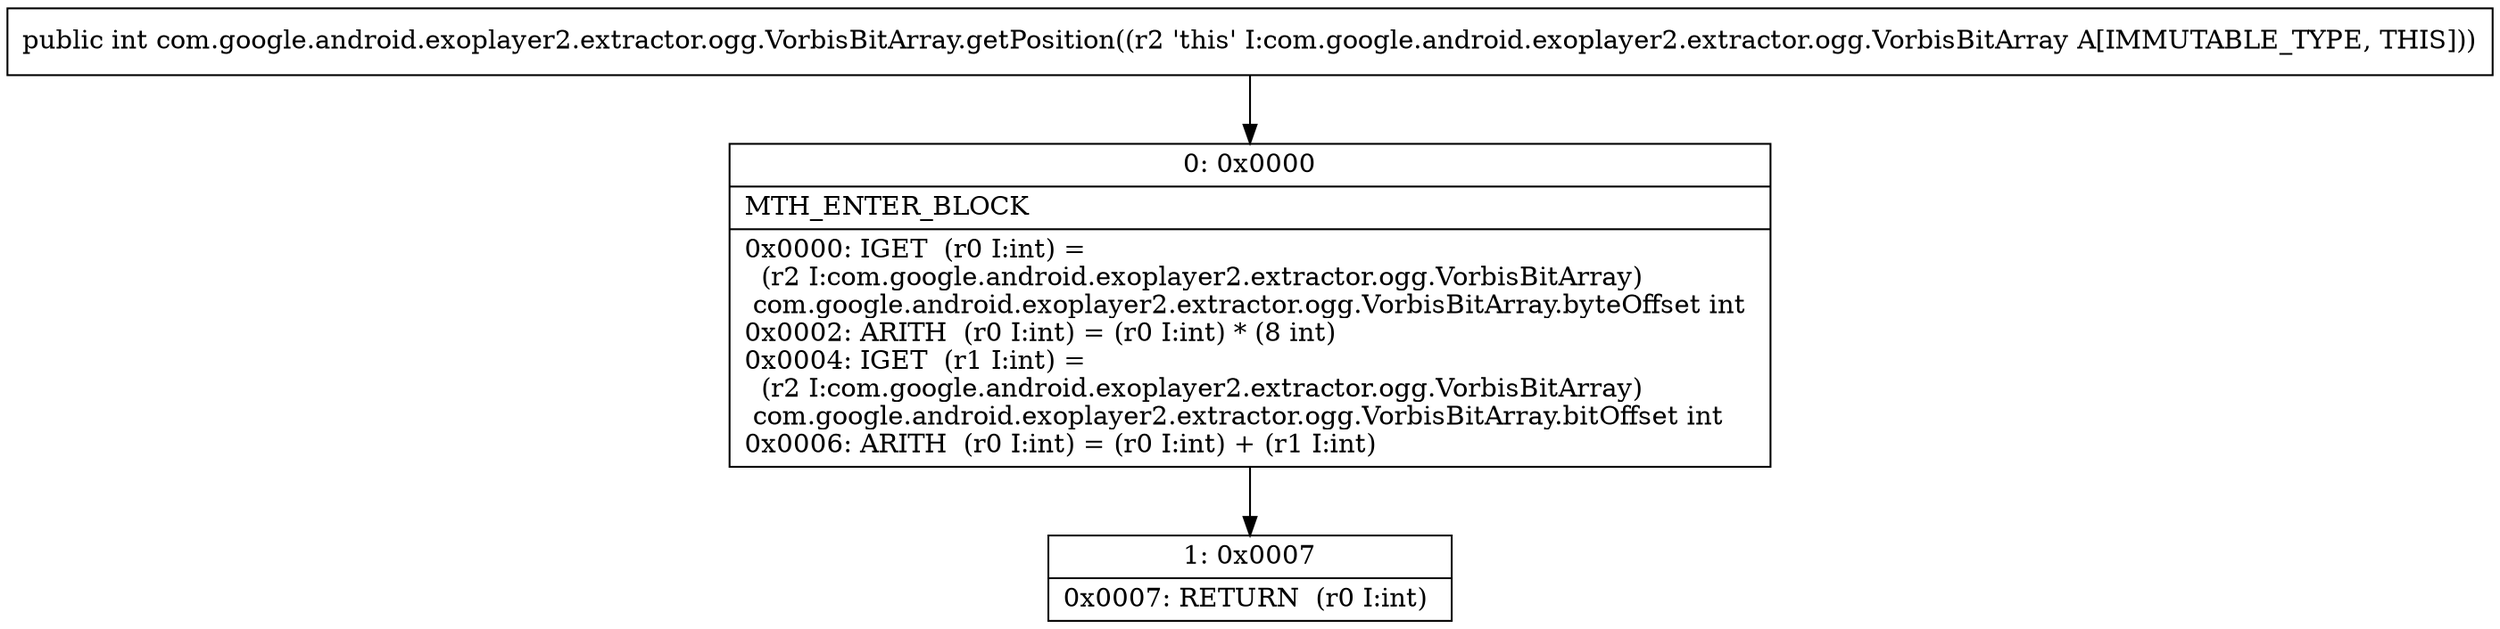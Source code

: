digraph "CFG forcom.google.android.exoplayer2.extractor.ogg.VorbisBitArray.getPosition()I" {
Node_0 [shape=record,label="{0\:\ 0x0000|MTH_ENTER_BLOCK\l|0x0000: IGET  (r0 I:int) = \l  (r2 I:com.google.android.exoplayer2.extractor.ogg.VorbisBitArray)\l com.google.android.exoplayer2.extractor.ogg.VorbisBitArray.byteOffset int \l0x0002: ARITH  (r0 I:int) = (r0 I:int) * (8 int) \l0x0004: IGET  (r1 I:int) = \l  (r2 I:com.google.android.exoplayer2.extractor.ogg.VorbisBitArray)\l com.google.android.exoplayer2.extractor.ogg.VorbisBitArray.bitOffset int \l0x0006: ARITH  (r0 I:int) = (r0 I:int) + (r1 I:int) \l}"];
Node_1 [shape=record,label="{1\:\ 0x0007|0x0007: RETURN  (r0 I:int) \l}"];
MethodNode[shape=record,label="{public int com.google.android.exoplayer2.extractor.ogg.VorbisBitArray.getPosition((r2 'this' I:com.google.android.exoplayer2.extractor.ogg.VorbisBitArray A[IMMUTABLE_TYPE, THIS])) }"];
MethodNode -> Node_0;
Node_0 -> Node_1;
}

